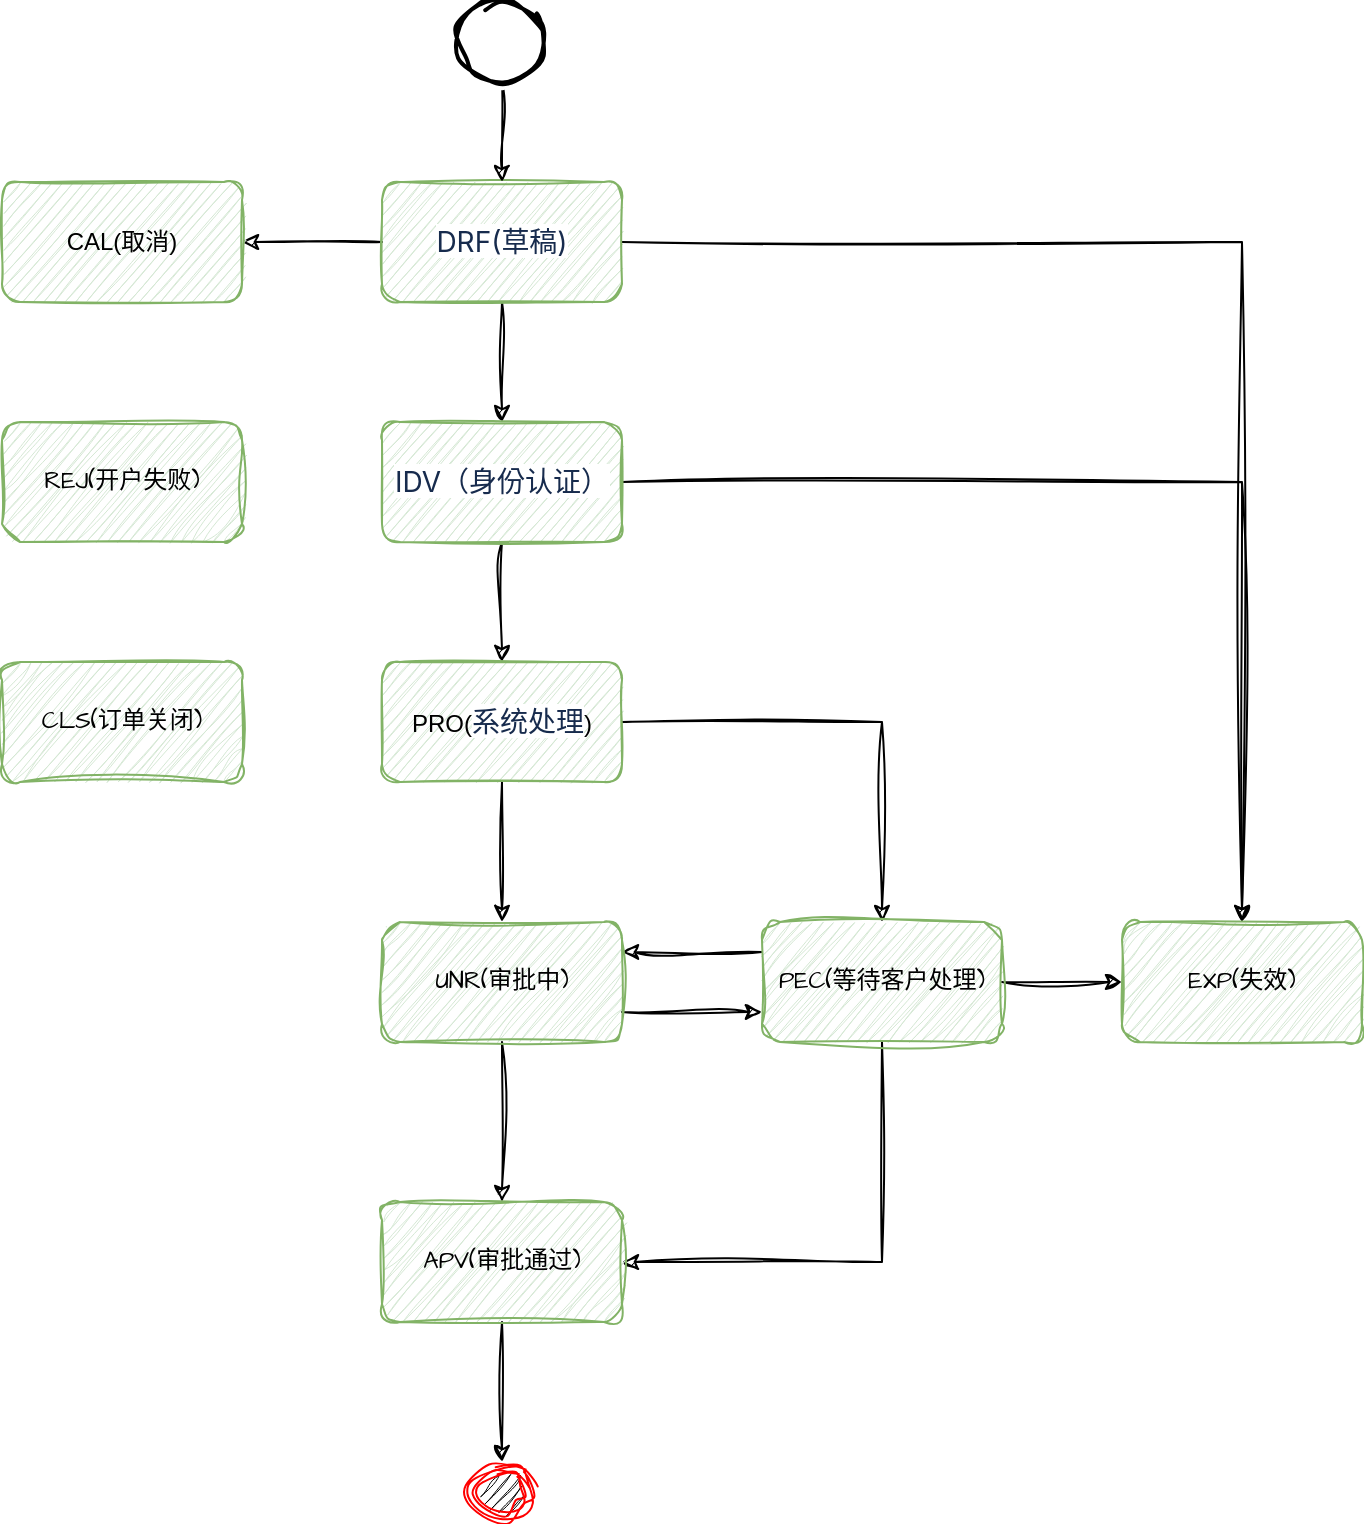 <mxfile version="20.4.1" type="github">
  <diagram id="Y1s6XidtlsMYhzxnC9k6" name="第 1 页">
    <mxGraphModel dx="1422" dy="762" grid="1" gridSize="10" guides="1" tooltips="1" connect="1" arrows="1" fold="1" page="1" pageScale="1" pageWidth="827" pageHeight="1169" math="0" shadow="0">
      <root>
        <mxCell id="0" />
        <mxCell id="1" parent="0" />
        <mxCell id="w5qXUssnNhhFmJlIJuAB-5" style="edgeStyle=orthogonalEdgeStyle;rounded=0;orthogonalLoop=1;jettySize=auto;html=1;exitX=0;exitY=0.5;exitDx=0;exitDy=0;sketch=1;" edge="1" parent="1" source="w5qXUssnNhhFmJlIJuAB-1" target="w5qXUssnNhhFmJlIJuAB-4">
          <mxGeometry relative="1" as="geometry" />
        </mxCell>
        <mxCell id="w5qXUssnNhhFmJlIJuAB-8" style="edgeStyle=orthogonalEdgeStyle;rounded=0;sketch=1;hachureGap=4;jiggle=2;orthogonalLoop=1;jettySize=auto;html=1;exitX=0.5;exitY=1;exitDx=0;exitDy=0;fontFamily=Architects Daughter;fontSource=https%3A%2F%2Ffonts.googleapis.com%2Fcss%3Ffamily%3DArchitects%2BDaughter;fontSize=12;" edge="1" parent="1" source="w5qXUssnNhhFmJlIJuAB-1" target="w5qXUssnNhhFmJlIJuAB-2">
          <mxGeometry relative="1" as="geometry" />
        </mxCell>
        <mxCell id="w5qXUssnNhhFmJlIJuAB-20" style="edgeStyle=orthogonalEdgeStyle;rounded=0;sketch=1;hachureGap=4;jiggle=2;orthogonalLoop=1;jettySize=auto;html=1;fontFamily=Architects Daughter;fontSource=https%3A%2F%2Ffonts.googleapis.com%2Fcss%3Ffamily%3DArchitects%2BDaughter;fontSize=12;entryX=0.5;entryY=0;entryDx=0;entryDy=0;" edge="1" parent="1" source="w5qXUssnNhhFmJlIJuAB-1" target="w5qXUssnNhhFmJlIJuAB-6">
          <mxGeometry relative="1" as="geometry">
            <Array as="points">
              <mxPoint x="694" y="140" />
            </Array>
          </mxGeometry>
        </mxCell>
        <mxCell id="w5qXUssnNhhFmJlIJuAB-1" value="&lt;span style=&quot;color: rgb(23, 43, 77); font-family: -apple-system, BlinkMacSystemFont, &amp;quot;Segoe UI&amp;quot;, Roboto, Oxygen, Ubuntu, &amp;quot;Fira Sans&amp;quot;, &amp;quot;Droid Sans&amp;quot;, &amp;quot;Helvetica Neue&amp;quot;, sans-serif; font-size: 14px; text-align: left; background-color: rgb(255, 255, 255);&quot;&gt;DRF(草稿)&lt;/span&gt;" style="rounded=1;whiteSpace=wrap;html=1;sketch=1;fillColor=#d5e8d4;strokeColor=#82b366;" vertex="1" parent="1">
          <mxGeometry x="264" y="110" width="120" height="60" as="geometry" />
        </mxCell>
        <mxCell id="w5qXUssnNhhFmJlIJuAB-9" style="edgeStyle=orthogonalEdgeStyle;rounded=0;sketch=1;hachureGap=4;jiggle=2;orthogonalLoop=1;jettySize=auto;html=1;exitX=0.5;exitY=1;exitDx=0;exitDy=0;fontFamily=Architects Daughter;fontSource=https%3A%2F%2Ffonts.googleapis.com%2Fcss%3Ffamily%3DArchitects%2BDaughter;fontSize=12;" edge="1" parent="1" source="w5qXUssnNhhFmJlIJuAB-2" target="w5qXUssnNhhFmJlIJuAB-3">
          <mxGeometry relative="1" as="geometry" />
        </mxCell>
        <mxCell id="w5qXUssnNhhFmJlIJuAB-22" style="edgeStyle=orthogonalEdgeStyle;rounded=0;sketch=1;hachureGap=4;jiggle=2;orthogonalLoop=1;jettySize=auto;html=1;exitX=1;exitY=0.5;exitDx=0;exitDy=0;fontFamily=Architects Daughter;fontSource=https%3A%2F%2Ffonts.googleapis.com%2Fcss%3Ffamily%3DArchitects%2BDaughter;fontSize=12;entryX=0.5;entryY=0;entryDx=0;entryDy=0;" edge="1" parent="1" source="w5qXUssnNhhFmJlIJuAB-2" target="w5qXUssnNhhFmJlIJuAB-6">
          <mxGeometry relative="1" as="geometry">
            <mxPoint x="704" y="370" as="targetPoint" />
          </mxGeometry>
        </mxCell>
        <mxCell id="w5qXUssnNhhFmJlIJuAB-2" value="&lt;span style=&quot;color: rgb(23, 43, 77); font-family: -apple-system, BlinkMacSystemFont, &amp;quot;Segoe UI&amp;quot;, Roboto, Oxygen, Ubuntu, &amp;quot;Fira Sans&amp;quot;, &amp;quot;Droid Sans&amp;quot;, &amp;quot;Helvetica Neue&amp;quot;, sans-serif; font-size: 14px; text-align: left; background-color: rgb(255, 255, 255);&quot;&gt;IDV（身份认证）&lt;/span&gt;" style="rounded=1;whiteSpace=wrap;html=1;sketch=1;fillColor=#d5e8d4;strokeColor=#82b366;" vertex="1" parent="1">
          <mxGeometry x="264" y="230" width="120" height="60" as="geometry" />
        </mxCell>
        <mxCell id="w5qXUssnNhhFmJlIJuAB-15" style="edgeStyle=orthogonalEdgeStyle;rounded=0;sketch=1;hachureGap=4;jiggle=2;orthogonalLoop=1;jettySize=auto;html=1;exitX=0.5;exitY=1;exitDx=0;exitDy=0;fontFamily=Architects Daughter;fontSource=https%3A%2F%2Ffonts.googleapis.com%2Fcss%3Ffamily%3DArchitects%2BDaughter;fontSize=12;" edge="1" parent="1" source="w5qXUssnNhhFmJlIJuAB-3" target="w5qXUssnNhhFmJlIJuAB-11">
          <mxGeometry relative="1" as="geometry" />
        </mxCell>
        <mxCell id="w5qXUssnNhhFmJlIJuAB-16" style="edgeStyle=orthogonalEdgeStyle;rounded=0;sketch=1;hachureGap=4;jiggle=2;orthogonalLoop=1;jettySize=auto;html=1;exitX=1;exitY=0.5;exitDx=0;exitDy=0;fontFamily=Architects Daughter;fontSource=https%3A%2F%2Ffonts.googleapis.com%2Fcss%3Ffamily%3DArchitects%2BDaughter;fontSize=12;" edge="1" parent="1" source="w5qXUssnNhhFmJlIJuAB-3" target="w5qXUssnNhhFmJlIJuAB-7">
          <mxGeometry relative="1" as="geometry" />
        </mxCell>
        <mxCell id="w5qXUssnNhhFmJlIJuAB-3" value="PRO(&lt;span style=&quot;color: rgb(23, 43, 77); font-family: -apple-system, BlinkMacSystemFont, &amp;quot;Segoe UI&amp;quot;, Roboto, Oxygen, Ubuntu, &amp;quot;Fira Sans&amp;quot;, &amp;quot;Droid Sans&amp;quot;, &amp;quot;Helvetica Neue&amp;quot;, sans-serif; font-size: 14px; text-align: left; background-color: rgb(255, 255, 255);&quot;&gt;系统处理&lt;/span&gt;)" style="rounded=1;whiteSpace=wrap;html=1;sketch=1;fillColor=#d5e8d4;strokeColor=#82b366;" vertex="1" parent="1">
          <mxGeometry x="264" y="350" width="120" height="60" as="geometry" />
        </mxCell>
        <mxCell id="w5qXUssnNhhFmJlIJuAB-4" value="CAL(取消)" style="rounded=1;whiteSpace=wrap;html=1;sketch=1;fillColor=#d5e8d4;strokeColor=#82b366;" vertex="1" parent="1">
          <mxGeometry x="74" y="110" width="120" height="60" as="geometry" />
        </mxCell>
        <mxCell id="w5qXUssnNhhFmJlIJuAB-6" value="EXP(失效)" style="rounded=1;whiteSpace=wrap;html=1;sketch=1;hachureGap=4;jiggle=2;fontFamily=Architects Daughter;fontSource=https%3A%2F%2Ffonts.googleapis.com%2Fcss%3Ffamily%3DArchitects%2BDaughter;fontSize=12;fillColor=#d5e8d4;strokeColor=#82b366;" vertex="1" parent="1">
          <mxGeometry x="634" y="480" width="120" height="60" as="geometry" />
        </mxCell>
        <mxCell id="w5qXUssnNhhFmJlIJuAB-19" style="edgeStyle=orthogonalEdgeStyle;rounded=0;sketch=1;hachureGap=4;jiggle=2;orthogonalLoop=1;jettySize=auto;html=1;exitX=0.5;exitY=1;exitDx=0;exitDy=0;entryX=1;entryY=0.5;entryDx=0;entryDy=0;fontFamily=Architects Daughter;fontSource=https%3A%2F%2Ffonts.googleapis.com%2Fcss%3Ffamily%3DArchitects%2BDaughter;fontSize=12;" edge="1" parent="1" source="w5qXUssnNhhFmJlIJuAB-7" target="w5qXUssnNhhFmJlIJuAB-13">
          <mxGeometry relative="1" as="geometry" />
        </mxCell>
        <mxCell id="w5qXUssnNhhFmJlIJuAB-23" style="edgeStyle=orthogonalEdgeStyle;rounded=0;sketch=1;hachureGap=4;jiggle=2;orthogonalLoop=1;jettySize=auto;html=1;exitX=1;exitY=0.5;exitDx=0;exitDy=0;entryX=0;entryY=0.5;entryDx=0;entryDy=0;fontFamily=Architects Daughter;fontSource=https%3A%2F%2Ffonts.googleapis.com%2Fcss%3Ffamily%3DArchitects%2BDaughter;fontSize=12;" edge="1" parent="1" source="w5qXUssnNhhFmJlIJuAB-7" target="w5qXUssnNhhFmJlIJuAB-6">
          <mxGeometry relative="1" as="geometry" />
        </mxCell>
        <mxCell id="w5qXUssnNhhFmJlIJuAB-26" style="edgeStyle=orthogonalEdgeStyle;rounded=0;sketch=1;hachureGap=4;jiggle=2;orthogonalLoop=1;jettySize=auto;html=1;exitX=0;exitY=0.25;exitDx=0;exitDy=0;entryX=1;entryY=0.25;entryDx=0;entryDy=0;fontFamily=Architects Daughter;fontSource=https%3A%2F%2Ffonts.googleapis.com%2Fcss%3Ffamily%3DArchitects%2BDaughter;fontSize=12;" edge="1" parent="1" source="w5qXUssnNhhFmJlIJuAB-7" target="w5qXUssnNhhFmJlIJuAB-11">
          <mxGeometry relative="1" as="geometry" />
        </mxCell>
        <mxCell id="w5qXUssnNhhFmJlIJuAB-7" value="PEC(等待客户处理)" style="rounded=1;whiteSpace=wrap;html=1;sketch=1;hachureGap=4;jiggle=2;fontFamily=Architects Daughter;fontSource=https%3A%2F%2Ffonts.googleapis.com%2Fcss%3Ffamily%3DArchitects%2BDaughter;fontSize=12;fillColor=#d5e8d4;strokeColor=#82b366;" vertex="1" parent="1">
          <mxGeometry x="454" y="480" width="120" height="60" as="geometry" />
        </mxCell>
        <mxCell id="w5qXUssnNhhFmJlIJuAB-14" style="edgeStyle=orthogonalEdgeStyle;rounded=0;sketch=1;hachureGap=4;jiggle=2;orthogonalLoop=1;jettySize=auto;html=1;exitX=0.5;exitY=1;exitDx=0;exitDy=0;fontFamily=Architects Daughter;fontSource=https%3A%2F%2Ffonts.googleapis.com%2Fcss%3Ffamily%3DArchitects%2BDaughter;fontSize=12;" edge="1" parent="1" source="w5qXUssnNhhFmJlIJuAB-11" target="w5qXUssnNhhFmJlIJuAB-13">
          <mxGeometry relative="1" as="geometry" />
        </mxCell>
        <mxCell id="w5qXUssnNhhFmJlIJuAB-18" style="edgeStyle=orthogonalEdgeStyle;rounded=0;sketch=1;hachureGap=4;jiggle=2;orthogonalLoop=1;jettySize=auto;html=1;exitX=1;exitY=0.75;exitDx=0;exitDy=0;entryX=0;entryY=0.75;entryDx=0;entryDy=0;fontFamily=Architects Daughter;fontSource=https%3A%2F%2Ffonts.googleapis.com%2Fcss%3Ffamily%3DArchitects%2BDaughter;fontSize=12;" edge="1" parent="1" source="w5qXUssnNhhFmJlIJuAB-11" target="w5qXUssnNhhFmJlIJuAB-7">
          <mxGeometry relative="1" as="geometry" />
        </mxCell>
        <mxCell id="w5qXUssnNhhFmJlIJuAB-11" value="UNR(审批中)" style="rounded=1;whiteSpace=wrap;html=1;sketch=1;hachureGap=4;jiggle=2;fontFamily=Architects Daughter;fontSource=https%3A%2F%2Ffonts.googleapis.com%2Fcss%3Ffamily%3DArchitects%2BDaughter;fontSize=12;fillColor=#d5e8d4;strokeColor=#82b366;" vertex="1" parent="1">
          <mxGeometry x="264" y="480" width="120" height="60" as="geometry" />
        </mxCell>
        <mxCell id="w5qXUssnNhhFmJlIJuAB-31" style="edgeStyle=orthogonalEdgeStyle;rounded=0;sketch=1;hachureGap=4;jiggle=2;orthogonalLoop=1;jettySize=auto;html=1;exitX=0.5;exitY=1;exitDx=0;exitDy=0;fontFamily=Architects Daughter;fontSource=https%3A%2F%2Ffonts.googleapis.com%2Fcss%3Ffamily%3DArchitects%2BDaughter;fontSize=12;" edge="1" parent="1" source="w5qXUssnNhhFmJlIJuAB-13" target="w5qXUssnNhhFmJlIJuAB-29">
          <mxGeometry relative="1" as="geometry" />
        </mxCell>
        <mxCell id="w5qXUssnNhhFmJlIJuAB-13" value="APV(审批通过)" style="rounded=1;whiteSpace=wrap;html=1;sketch=1;hachureGap=4;jiggle=2;fontFamily=Architects Daughter;fontSource=https%3A%2F%2Ffonts.googleapis.com%2Fcss%3Ffamily%3DArchitects%2BDaughter;fontSize=12;fillColor=#d5e8d4;strokeColor=#82b366;" vertex="1" parent="1">
          <mxGeometry x="264" y="620" width="120" height="60" as="geometry" />
        </mxCell>
        <mxCell id="w5qXUssnNhhFmJlIJuAB-24" value="REJ(开户失败)" style="rounded=1;whiteSpace=wrap;html=1;sketch=1;hachureGap=4;jiggle=2;fontFamily=Architects Daughter;fontSource=https%3A%2F%2Ffonts.googleapis.com%2Fcss%3Ffamily%3DArchitects%2BDaughter;fontSize=12;fillColor=#d5e8d4;strokeColor=#82b366;" vertex="1" parent="1">
          <mxGeometry x="74" y="230" width="120" height="60" as="geometry" />
        </mxCell>
        <mxCell id="w5qXUssnNhhFmJlIJuAB-25" value="CLS(订单关闭)" style="rounded=1;whiteSpace=wrap;html=1;sketch=1;hachureGap=4;jiggle=2;fontFamily=Architects Daughter;fontSource=https%3A%2F%2Ffonts.googleapis.com%2Fcss%3Ffamily%3DArchitects%2BDaughter;fontSize=12;fillColor=#d5e8d4;strokeColor=#82b366;" vertex="1" parent="1">
          <mxGeometry x="74" y="350" width="120" height="60" as="geometry" />
        </mxCell>
        <mxCell id="w5qXUssnNhhFmJlIJuAB-28" style="edgeStyle=orthogonalEdgeStyle;rounded=0;sketch=1;hachureGap=4;jiggle=2;orthogonalLoop=1;jettySize=auto;html=1;exitX=0.5;exitY=1;exitDx=0;exitDy=0;exitPerimeter=0;fontFamily=Architects Daughter;fontSource=https%3A%2F%2Ffonts.googleapis.com%2Fcss%3Ffamily%3DArchitects%2BDaughter;fontSize=12;" edge="1" parent="1" source="w5qXUssnNhhFmJlIJuAB-27" target="w5qXUssnNhhFmJlIJuAB-1">
          <mxGeometry relative="1" as="geometry" />
        </mxCell>
        <mxCell id="w5qXUssnNhhFmJlIJuAB-27" value="" style="strokeWidth=2;html=1;shape=mxgraph.flowchart.start_2;whiteSpace=wrap;sketch=1;hachureGap=4;jiggle=2;fontFamily=Architects Daughter;fontSource=https%3A%2F%2Ffonts.googleapis.com%2Fcss%3Ffamily%3DArchitects%2BDaughter;fontSize=12;" vertex="1" parent="1">
          <mxGeometry x="304" y="20" width="40" height="40" as="geometry" />
        </mxCell>
        <mxCell id="w5qXUssnNhhFmJlIJuAB-29" value="" style="ellipse;html=1;shape=endState;fillColor=#000000;strokeColor=#ff0000;sketch=1;hachureGap=4;jiggle=2;fontFamily=Architects Daughter;fontSource=https%3A%2F%2Ffonts.googleapis.com%2Fcss%3Ffamily%3DArchitects%2BDaughter;fontSize=12;" vertex="1" parent="1">
          <mxGeometry x="309" y="750" width="30" height="30" as="geometry" />
        </mxCell>
      </root>
    </mxGraphModel>
  </diagram>
</mxfile>
